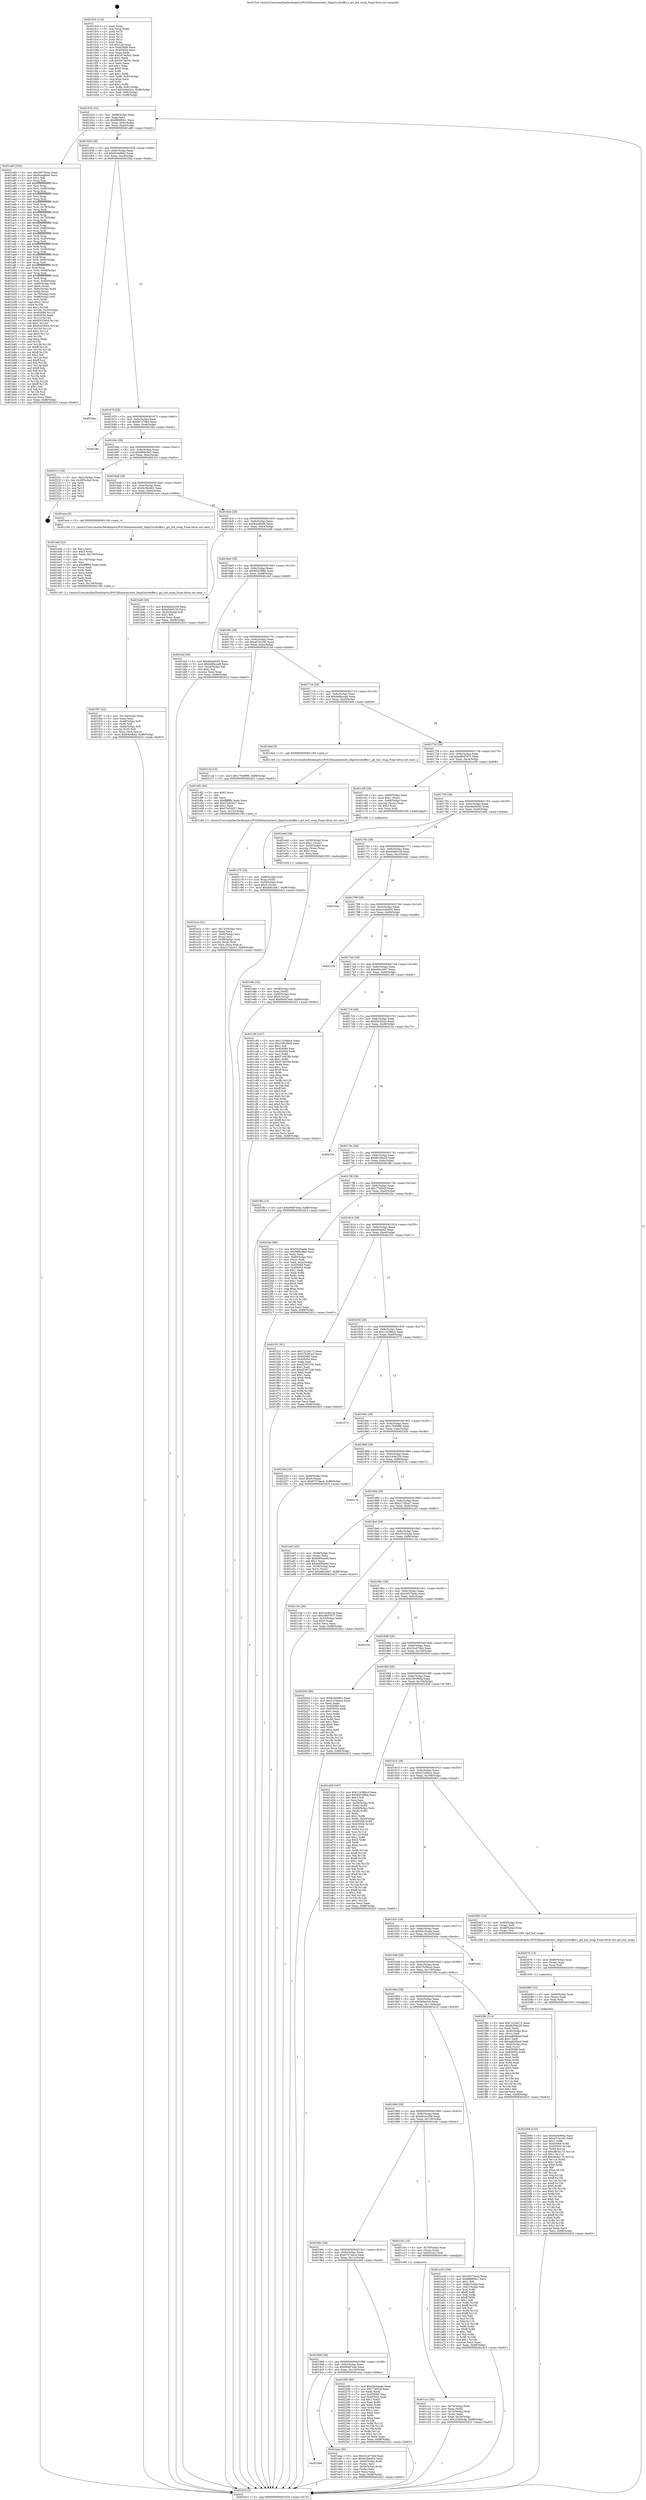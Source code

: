 digraph "0x4015c0" {
  label = "0x4015c0 (/mnt/c/Users/mathe/Desktop/tcc/POCII/binaries/extr_libgit2srcbuffer.c_git_buf_swap_Final-ollvm.out::main(0))"
  labelloc = "t"
  node[shape=record]

  Entry [label="",width=0.3,height=0.3,shape=circle,fillcolor=black,style=filled]
  "0x401634" [label="{
     0x401634 [32]\l
     | [instrs]\l
     &nbsp;&nbsp;0x401634 \<+6\>: mov -0x88(%rbp),%eax\l
     &nbsp;&nbsp;0x40163a \<+2\>: mov %eax,%ecx\l
     &nbsp;&nbsp;0x40163c \<+6\>: sub $0x88fd99c1,%ecx\l
     &nbsp;&nbsp;0x401642 \<+6\>: mov %eax,-0x9c(%rbp)\l
     &nbsp;&nbsp;0x401648 \<+6\>: mov %ecx,-0xa0(%rbp)\l
     &nbsp;&nbsp;0x40164e \<+6\>: je 0000000000401a80 \<main+0x4c0\>\l
  }"]
  "0x401a80" [label="{
     0x401a80 [336]\l
     | [instrs]\l
     &nbsp;&nbsp;0x401a80 \<+5\>: mov $0x26575e4a,%eax\l
     &nbsp;&nbsp;0x401a85 \<+5\>: mov $0x9cea8b46,%ecx\l
     &nbsp;&nbsp;0x401a8a \<+2\>: mov $0x1,%dl\l
     &nbsp;&nbsp;0x401a8c \<+3\>: mov %rsp,%rsi\l
     &nbsp;&nbsp;0x401a8f \<+4\>: add $0xfffffffffffffff0,%rsi\l
     &nbsp;&nbsp;0x401a93 \<+3\>: mov %rsi,%rsp\l
     &nbsp;&nbsp;0x401a96 \<+4\>: mov %rsi,-0x80(%rbp)\l
     &nbsp;&nbsp;0x401a9a \<+3\>: mov %rsp,%rsi\l
     &nbsp;&nbsp;0x401a9d \<+4\>: add $0xfffffffffffffff0,%rsi\l
     &nbsp;&nbsp;0x401aa1 \<+3\>: mov %rsi,%rsp\l
     &nbsp;&nbsp;0x401aa4 \<+3\>: mov %rsp,%rdi\l
     &nbsp;&nbsp;0x401aa7 \<+4\>: add $0xfffffffffffffff0,%rdi\l
     &nbsp;&nbsp;0x401aab \<+3\>: mov %rdi,%rsp\l
     &nbsp;&nbsp;0x401aae \<+4\>: mov %rdi,-0x78(%rbp)\l
     &nbsp;&nbsp;0x401ab2 \<+3\>: mov %rsp,%rdi\l
     &nbsp;&nbsp;0x401ab5 \<+4\>: add $0xfffffffffffffff0,%rdi\l
     &nbsp;&nbsp;0x401ab9 \<+3\>: mov %rdi,%rsp\l
     &nbsp;&nbsp;0x401abc \<+4\>: mov %rdi,-0x70(%rbp)\l
     &nbsp;&nbsp;0x401ac0 \<+3\>: mov %rsp,%rdi\l
     &nbsp;&nbsp;0x401ac3 \<+4\>: add $0xfffffffffffffff0,%rdi\l
     &nbsp;&nbsp;0x401ac7 \<+3\>: mov %rdi,%rsp\l
     &nbsp;&nbsp;0x401aca \<+4\>: mov %rdi,-0x68(%rbp)\l
     &nbsp;&nbsp;0x401ace \<+3\>: mov %rsp,%rdi\l
     &nbsp;&nbsp;0x401ad1 \<+4\>: add $0xfffffffffffffff0,%rdi\l
     &nbsp;&nbsp;0x401ad5 \<+3\>: mov %rdi,%rsp\l
     &nbsp;&nbsp;0x401ad8 \<+4\>: mov %rdi,-0x60(%rbp)\l
     &nbsp;&nbsp;0x401adc \<+3\>: mov %rsp,%rdi\l
     &nbsp;&nbsp;0x401adf \<+4\>: add $0xfffffffffffffff0,%rdi\l
     &nbsp;&nbsp;0x401ae3 \<+3\>: mov %rdi,%rsp\l
     &nbsp;&nbsp;0x401ae6 \<+4\>: mov %rdi,-0x58(%rbp)\l
     &nbsp;&nbsp;0x401aea \<+3\>: mov %rsp,%rdi\l
     &nbsp;&nbsp;0x401aed \<+4\>: add $0xfffffffffffffff0,%rdi\l
     &nbsp;&nbsp;0x401af1 \<+3\>: mov %rdi,%rsp\l
     &nbsp;&nbsp;0x401af4 \<+4\>: mov %rdi,-0x50(%rbp)\l
     &nbsp;&nbsp;0x401af8 \<+3\>: mov %rsp,%rdi\l
     &nbsp;&nbsp;0x401afb \<+4\>: add $0xfffffffffffffff0,%rdi\l
     &nbsp;&nbsp;0x401aff \<+3\>: mov %rdi,%rsp\l
     &nbsp;&nbsp;0x401b02 \<+4\>: mov %rdi,-0x48(%rbp)\l
     &nbsp;&nbsp;0x401b06 \<+3\>: mov %rsp,%rdi\l
     &nbsp;&nbsp;0x401b09 \<+4\>: add $0xfffffffffffffff0,%rdi\l
     &nbsp;&nbsp;0x401b0d \<+3\>: mov %rdi,%rsp\l
     &nbsp;&nbsp;0x401b10 \<+4\>: mov %rdi,-0x40(%rbp)\l
     &nbsp;&nbsp;0x401b14 \<+4\>: mov -0x80(%rbp),%rdi\l
     &nbsp;&nbsp;0x401b18 \<+6\>: movl $0x0,(%rdi)\l
     &nbsp;&nbsp;0x401b1e \<+7\>: mov -0x8c(%rbp),%r8d\l
     &nbsp;&nbsp;0x401b25 \<+3\>: mov %r8d,(%rsi)\l
     &nbsp;&nbsp;0x401b28 \<+4\>: mov -0x78(%rbp),%rdi\l
     &nbsp;&nbsp;0x401b2c \<+7\>: mov -0x98(%rbp),%r9\l
     &nbsp;&nbsp;0x401b33 \<+3\>: mov %r9,(%rdi)\l
     &nbsp;&nbsp;0x401b36 \<+3\>: cmpl $0x2,(%rsi)\l
     &nbsp;&nbsp;0x401b39 \<+4\>: setne %r10b\l
     &nbsp;&nbsp;0x401b3d \<+4\>: and $0x1,%r10b\l
     &nbsp;&nbsp;0x401b41 \<+4\>: mov %r10b,-0x35(%rbp)\l
     &nbsp;&nbsp;0x401b45 \<+8\>: mov 0x405068,%r11d\l
     &nbsp;&nbsp;0x401b4d \<+7\>: mov 0x405054,%ebx\l
     &nbsp;&nbsp;0x401b54 \<+3\>: mov %r11d,%r14d\l
     &nbsp;&nbsp;0x401b57 \<+7\>: sub $0xf2d33b04,%r14d\l
     &nbsp;&nbsp;0x401b5e \<+4\>: sub $0x1,%r14d\l
     &nbsp;&nbsp;0x401b62 \<+7\>: add $0xf2d33b04,%r14d\l
     &nbsp;&nbsp;0x401b69 \<+4\>: imul %r14d,%r11d\l
     &nbsp;&nbsp;0x401b6d \<+4\>: and $0x1,%r11d\l
     &nbsp;&nbsp;0x401b71 \<+4\>: cmp $0x0,%r11d\l
     &nbsp;&nbsp;0x401b75 \<+4\>: sete %r10b\l
     &nbsp;&nbsp;0x401b79 \<+3\>: cmp $0xa,%ebx\l
     &nbsp;&nbsp;0x401b7c \<+4\>: setl %r15b\l
     &nbsp;&nbsp;0x401b80 \<+3\>: mov %r10b,%r12b\l
     &nbsp;&nbsp;0x401b83 \<+4\>: xor $0xff,%r12b\l
     &nbsp;&nbsp;0x401b87 \<+3\>: mov %r15b,%r13b\l
     &nbsp;&nbsp;0x401b8a \<+4\>: xor $0xff,%r13b\l
     &nbsp;&nbsp;0x401b8e \<+3\>: xor $0x1,%dl\l
     &nbsp;&nbsp;0x401b91 \<+3\>: mov %r12b,%sil\l
     &nbsp;&nbsp;0x401b94 \<+4\>: and $0xff,%sil\l
     &nbsp;&nbsp;0x401b98 \<+3\>: and %dl,%r10b\l
     &nbsp;&nbsp;0x401b9b \<+3\>: mov %r13b,%dil\l
     &nbsp;&nbsp;0x401b9e \<+4\>: and $0xff,%dil\l
     &nbsp;&nbsp;0x401ba2 \<+3\>: and %dl,%r15b\l
     &nbsp;&nbsp;0x401ba5 \<+3\>: or %r10b,%sil\l
     &nbsp;&nbsp;0x401ba8 \<+3\>: or %r15b,%dil\l
     &nbsp;&nbsp;0x401bab \<+3\>: xor %dil,%sil\l
     &nbsp;&nbsp;0x401bae \<+3\>: or %r13b,%r12b\l
     &nbsp;&nbsp;0x401bb1 \<+4\>: xor $0xff,%r12b\l
     &nbsp;&nbsp;0x401bb5 \<+3\>: or $0x1,%dl\l
     &nbsp;&nbsp;0x401bb8 \<+3\>: and %dl,%r12b\l
     &nbsp;&nbsp;0x401bbb \<+3\>: or %r12b,%sil\l
     &nbsp;&nbsp;0x401bbe \<+4\>: test $0x1,%sil\l
     &nbsp;&nbsp;0x401bc2 \<+3\>: cmovne %ecx,%eax\l
     &nbsp;&nbsp;0x401bc5 \<+6\>: mov %eax,-0x88(%rbp)\l
     &nbsp;&nbsp;0x401bcb \<+5\>: jmp 0000000000402423 \<main+0xe63\>\l
  }"]
  "0x401654" [label="{
     0x401654 [28]\l
     | [instrs]\l
     &nbsp;&nbsp;0x401654 \<+5\>: jmp 0000000000401659 \<main+0x99\>\l
     &nbsp;&nbsp;0x401659 \<+6\>: mov -0x9c(%rbp),%eax\l
     &nbsp;&nbsp;0x40165f \<+5\>: sub $0x8c0e99e2,%eax\l
     &nbsp;&nbsp;0x401664 \<+6\>: mov %eax,-0xa4(%rbp)\l
     &nbsp;&nbsp;0x40166a \<+6\>: je 00000000004023ba \<main+0xdfa\>\l
  }"]
  Exit [label="",width=0.3,height=0.3,shape=circle,fillcolor=black,style=filled,peripheries=2]
  "0x4023ba" [label="{
     0x4023ba\l
  }", style=dashed]
  "0x401670" [label="{
     0x401670 [28]\l
     | [instrs]\l
     &nbsp;&nbsp;0x401670 \<+5\>: jmp 0000000000401675 \<main+0xb5\>\l
     &nbsp;&nbsp;0x401675 \<+6\>: mov -0x9c(%rbp),%eax\l
     &nbsp;&nbsp;0x40167b \<+5\>: sub $0x8e7c7dbe,%eax\l
     &nbsp;&nbsp;0x401680 \<+6\>: mov %eax,-0xa8(%rbp)\l
     &nbsp;&nbsp;0x401686 \<+6\>: je 00000000004023fa \<main+0xe3a\>\l
  }"]
  "0x402094" [label="{
     0x402094 [153]\l
     | [instrs]\l
     &nbsp;&nbsp;0x402094 \<+5\>: mov $0x8c0e99e2,%ecx\l
     &nbsp;&nbsp;0x402099 \<+5\>: mov $0xaf73e195,%edx\l
     &nbsp;&nbsp;0x40209e \<+3\>: mov $0x1,%r8b\l
     &nbsp;&nbsp;0x4020a1 \<+8\>: mov 0x405068,%r9d\l
     &nbsp;&nbsp;0x4020a9 \<+8\>: mov 0x405054,%r10d\l
     &nbsp;&nbsp;0x4020b1 \<+3\>: mov %r9d,%r11d\l
     &nbsp;&nbsp;0x4020b4 \<+7\>: sub $0xc8b5a175,%r11d\l
     &nbsp;&nbsp;0x4020bb \<+4\>: sub $0x1,%r11d\l
     &nbsp;&nbsp;0x4020bf \<+7\>: add $0xc8b5a175,%r11d\l
     &nbsp;&nbsp;0x4020c6 \<+4\>: imul %r11d,%r9d\l
     &nbsp;&nbsp;0x4020ca \<+4\>: and $0x1,%r9d\l
     &nbsp;&nbsp;0x4020ce \<+4\>: cmp $0x0,%r9d\l
     &nbsp;&nbsp;0x4020d2 \<+3\>: sete %bl\l
     &nbsp;&nbsp;0x4020d5 \<+4\>: cmp $0xa,%r10d\l
     &nbsp;&nbsp;0x4020d9 \<+4\>: setl %r14b\l
     &nbsp;&nbsp;0x4020dd \<+3\>: mov %bl,%r15b\l
     &nbsp;&nbsp;0x4020e0 \<+4\>: xor $0xff,%r15b\l
     &nbsp;&nbsp;0x4020e4 \<+3\>: mov %r14b,%r12b\l
     &nbsp;&nbsp;0x4020e7 \<+4\>: xor $0xff,%r12b\l
     &nbsp;&nbsp;0x4020eb \<+4\>: xor $0x0,%r8b\l
     &nbsp;&nbsp;0x4020ef \<+3\>: mov %r15b,%r13b\l
     &nbsp;&nbsp;0x4020f2 \<+4\>: and $0x0,%r13b\l
     &nbsp;&nbsp;0x4020f6 \<+3\>: and %r8b,%bl\l
     &nbsp;&nbsp;0x4020f9 \<+3\>: mov %r12b,%al\l
     &nbsp;&nbsp;0x4020fc \<+2\>: and $0x0,%al\l
     &nbsp;&nbsp;0x4020fe \<+3\>: and %r8b,%r14b\l
     &nbsp;&nbsp;0x402101 \<+3\>: or %bl,%r13b\l
     &nbsp;&nbsp;0x402104 \<+3\>: or %r14b,%al\l
     &nbsp;&nbsp;0x402107 \<+3\>: xor %al,%r13b\l
     &nbsp;&nbsp;0x40210a \<+3\>: or %r12b,%r15b\l
     &nbsp;&nbsp;0x40210d \<+4\>: xor $0xff,%r15b\l
     &nbsp;&nbsp;0x402111 \<+4\>: or $0x0,%r8b\l
     &nbsp;&nbsp;0x402115 \<+3\>: and %r8b,%r15b\l
     &nbsp;&nbsp;0x402118 \<+3\>: or %r15b,%r13b\l
     &nbsp;&nbsp;0x40211b \<+4\>: test $0x1,%r13b\l
     &nbsp;&nbsp;0x40211f \<+3\>: cmovne %edx,%ecx\l
     &nbsp;&nbsp;0x402122 \<+6\>: mov %ecx,-0x88(%rbp)\l
     &nbsp;&nbsp;0x402128 \<+5\>: jmp 0000000000402423 \<main+0xe63\>\l
  }"]
  "0x4023fa" [label="{
     0x4023fa\l
  }", style=dashed]
  "0x40168c" [label="{
     0x40168c [28]\l
     | [instrs]\l
     &nbsp;&nbsp;0x40168c \<+5\>: jmp 0000000000401691 \<main+0xd1\>\l
     &nbsp;&nbsp;0x401691 \<+6\>: mov -0x9c(%rbp),%eax\l
     &nbsp;&nbsp;0x401697 \<+5\>: sub $0x96f4c8a5,%eax\l
     &nbsp;&nbsp;0x40169c \<+6\>: mov %eax,-0xac(%rbp)\l
     &nbsp;&nbsp;0x4016a2 \<+6\>: je 000000000040231c \<main+0xd5c\>\l
  }"]
  "0x402085" [label="{
     0x402085 [15]\l
     | [instrs]\l
     &nbsp;&nbsp;0x402085 \<+4\>: mov -0x48(%rbp),%rax\l
     &nbsp;&nbsp;0x402089 \<+3\>: mov (%rax),%rax\l
     &nbsp;&nbsp;0x40208c \<+3\>: mov %rax,%rdi\l
     &nbsp;&nbsp;0x40208f \<+5\>: call 0000000000401030 \<free@plt\>\l
     | [calls]\l
     &nbsp;&nbsp;0x401030 \{1\} (unknown)\l
  }"]
  "0x40231c" [label="{
     0x40231c [18]\l
     | [instrs]\l
     &nbsp;&nbsp;0x40231c \<+3\>: mov -0x2c(%rbp),%eax\l
     &nbsp;&nbsp;0x40231f \<+4\>: lea -0x28(%rbp),%rsp\l
     &nbsp;&nbsp;0x402323 \<+1\>: pop %rbx\l
     &nbsp;&nbsp;0x402324 \<+2\>: pop %r12\l
     &nbsp;&nbsp;0x402326 \<+2\>: pop %r13\l
     &nbsp;&nbsp;0x402328 \<+2\>: pop %r14\l
     &nbsp;&nbsp;0x40232a \<+2\>: pop %r15\l
     &nbsp;&nbsp;0x40232c \<+1\>: pop %rbp\l
     &nbsp;&nbsp;0x40232d \<+1\>: ret\l
  }"]
  "0x4016a8" [label="{
     0x4016a8 [28]\l
     | [instrs]\l
     &nbsp;&nbsp;0x4016a8 \<+5\>: jmp 00000000004016ad \<main+0xed\>\l
     &nbsp;&nbsp;0x4016ad \<+6\>: mov -0x9c(%rbp),%eax\l
     &nbsp;&nbsp;0x4016b3 \<+5\>: sub $0x9c3bb403,%eax\l
     &nbsp;&nbsp;0x4016b8 \<+6\>: mov %eax,-0xb0(%rbp)\l
     &nbsp;&nbsp;0x4016be \<+6\>: je 0000000000401ece \<main+0x90e\>\l
  }"]
  "0x402076" [label="{
     0x402076 [15]\l
     | [instrs]\l
     &nbsp;&nbsp;0x402076 \<+4\>: mov -0x60(%rbp),%rax\l
     &nbsp;&nbsp;0x40207a \<+3\>: mov (%rax),%rax\l
     &nbsp;&nbsp;0x40207d \<+3\>: mov %rax,%rdi\l
     &nbsp;&nbsp;0x402080 \<+5\>: call 0000000000401030 \<free@plt\>\l
     | [calls]\l
     &nbsp;&nbsp;0x401030 \{1\} (unknown)\l
  }"]
  "0x401ece" [label="{
     0x401ece [5]\l
     | [instrs]\l
     &nbsp;&nbsp;0x401ece \<+5\>: call 0000000000401160 \<next_i\>\l
     | [calls]\l
     &nbsp;&nbsp;0x401160 \{1\} (/mnt/c/Users/mathe/Desktop/tcc/POCII/binaries/extr_libgit2srcbuffer.c_git_buf_swap_Final-ollvm.out::next_i)\l
  }"]
  "0x4016c4" [label="{
     0x4016c4 [28]\l
     | [instrs]\l
     &nbsp;&nbsp;0x4016c4 \<+5\>: jmp 00000000004016c9 \<main+0x109\>\l
     &nbsp;&nbsp;0x4016c9 \<+6\>: mov -0x9c(%rbp),%eax\l
     &nbsp;&nbsp;0x4016cf \<+5\>: sub $0x9cea8b46,%eax\l
     &nbsp;&nbsp;0x4016d4 \<+6\>: mov %eax,-0xb4(%rbp)\l
     &nbsp;&nbsp;0x4016da \<+6\>: je 0000000000401bd0 \<main+0x610\>\l
  }"]
  "0x401f07" [label="{
     0x401f07 [42]\l
     | [instrs]\l
     &nbsp;&nbsp;0x401f07 \<+6\>: mov -0x134(%rbp),%ecx\l
     &nbsp;&nbsp;0x401f0d \<+3\>: imul %eax,%ecx\l
     &nbsp;&nbsp;0x401f10 \<+4\>: mov -0x48(%rbp),%r8\l
     &nbsp;&nbsp;0x401f14 \<+3\>: mov (%r8),%r8\l
     &nbsp;&nbsp;0x401f17 \<+4\>: mov -0x40(%rbp),%r9\l
     &nbsp;&nbsp;0x401f1b \<+3\>: movslq (%r9),%r9\l
     &nbsp;&nbsp;0x401f1e \<+4\>: mov %ecx,(%r8,%r9,4)\l
     &nbsp;&nbsp;0x401f22 \<+10\>: movl $0xb9cbb42,-0x88(%rbp)\l
     &nbsp;&nbsp;0x401f2c \<+5\>: jmp 0000000000402423 \<main+0xe63\>\l
  }"]
  "0x401bd0" [label="{
     0x401bd0 [30]\l
     | [instrs]\l
     &nbsp;&nbsp;0x401bd0 \<+5\>: mov $0x60e2e259,%eax\l
     &nbsp;&nbsp;0x401bd5 \<+5\>: mov $0xe0d4f128,%ecx\l
     &nbsp;&nbsp;0x401bda \<+3\>: mov -0x35(%rbp),%dl\l
     &nbsp;&nbsp;0x401bdd \<+3\>: test $0x1,%dl\l
     &nbsp;&nbsp;0x401be0 \<+3\>: cmovne %ecx,%eax\l
     &nbsp;&nbsp;0x401be3 \<+6\>: mov %eax,-0x88(%rbp)\l
     &nbsp;&nbsp;0x401be9 \<+5\>: jmp 0000000000402423 \<main+0xe63\>\l
  }"]
  "0x4016e0" [label="{
     0x4016e0 [28]\l
     | [instrs]\l
     &nbsp;&nbsp;0x4016e0 \<+5\>: jmp 00000000004016e5 \<main+0x125\>\l
     &nbsp;&nbsp;0x4016e5 \<+6\>: mov -0x9c(%rbp),%eax\l
     &nbsp;&nbsp;0x4016eb \<+5\>: sub $0x9d31f9bb,%eax\l
     &nbsp;&nbsp;0x4016f0 \<+6\>: mov %eax,-0xb8(%rbp)\l
     &nbsp;&nbsp;0x4016f6 \<+6\>: je 0000000000401dcf \<main+0x80f\>\l
  }"]
  "0x401ed3" [label="{
     0x401ed3 [52]\l
     | [instrs]\l
     &nbsp;&nbsp;0x401ed3 \<+2\>: xor %ecx,%ecx\l
     &nbsp;&nbsp;0x401ed5 \<+5\>: mov $0x2,%edx\l
     &nbsp;&nbsp;0x401eda \<+6\>: mov %edx,-0x130(%rbp)\l
     &nbsp;&nbsp;0x401ee0 \<+1\>: cltd\l
     &nbsp;&nbsp;0x401ee1 \<+6\>: mov -0x130(%rbp),%esi\l
     &nbsp;&nbsp;0x401ee7 \<+2\>: idiv %esi\l
     &nbsp;&nbsp;0x401ee9 \<+6\>: imul $0xfffffffe,%edx,%edx\l
     &nbsp;&nbsp;0x401eef \<+2\>: mov %ecx,%edi\l
     &nbsp;&nbsp;0x401ef1 \<+2\>: sub %edx,%edi\l
     &nbsp;&nbsp;0x401ef3 \<+2\>: mov %ecx,%edx\l
     &nbsp;&nbsp;0x401ef5 \<+3\>: sub $0x1,%edx\l
     &nbsp;&nbsp;0x401ef8 \<+2\>: add %edx,%edi\l
     &nbsp;&nbsp;0x401efa \<+2\>: sub %edi,%ecx\l
     &nbsp;&nbsp;0x401efc \<+6\>: mov %ecx,-0x134(%rbp)\l
     &nbsp;&nbsp;0x401f02 \<+5\>: call 0000000000401160 \<next_i\>\l
     | [calls]\l
     &nbsp;&nbsp;0x401160 \{1\} (/mnt/c/Users/mathe/Desktop/tcc/POCII/binaries/extr_libgit2srcbuffer.c_git_buf_swap_Final-ollvm.out::next_i)\l
  }"]
  "0x401dcf" [label="{
     0x401dcf [30]\l
     | [instrs]\l
     &nbsp;&nbsp;0x401dcf \<+5\>: mov $0xd4ee8293,%eax\l
     &nbsp;&nbsp;0x401dd4 \<+5\>: mov $0xbd6bcea8,%ecx\l
     &nbsp;&nbsp;0x401dd9 \<+3\>: mov -0x2d(%rbp),%dl\l
     &nbsp;&nbsp;0x401ddc \<+3\>: test $0x1,%dl\l
     &nbsp;&nbsp;0x401ddf \<+3\>: cmovne %ecx,%eax\l
     &nbsp;&nbsp;0x401de2 \<+6\>: mov %eax,-0x88(%rbp)\l
     &nbsp;&nbsp;0x401de8 \<+5\>: jmp 0000000000402423 \<main+0xe63\>\l
  }"]
  "0x4016fc" [label="{
     0x4016fc [28]\l
     | [instrs]\l
     &nbsp;&nbsp;0x4016fc \<+5\>: jmp 0000000000401701 \<main+0x141\>\l
     &nbsp;&nbsp;0x401701 \<+6\>: mov -0x9c(%rbp),%eax\l
     &nbsp;&nbsp;0x401707 \<+5\>: sub $0xaf73e195,%eax\l
     &nbsp;&nbsp;0x40170c \<+6\>: mov %eax,-0xbc(%rbp)\l
     &nbsp;&nbsp;0x401712 \<+6\>: je 000000000040212d \<main+0xb6d\>\l
  }"]
  "0x4019d4" [label="{
     0x4019d4\l
  }", style=dashed]
  "0x40212d" [label="{
     0x40212d [15]\l
     | [instrs]\l
     &nbsp;&nbsp;0x40212d \<+10\>: movl $0x17949f96,-0x88(%rbp)\l
     &nbsp;&nbsp;0x402137 \<+5\>: jmp 0000000000402423 \<main+0xe63\>\l
  }"]
  "0x401718" [label="{
     0x401718 [28]\l
     | [instrs]\l
     &nbsp;&nbsp;0x401718 \<+5\>: jmp 000000000040171d \<main+0x15d\>\l
     &nbsp;&nbsp;0x40171d \<+6\>: mov -0x9c(%rbp),%eax\l
     &nbsp;&nbsp;0x401723 \<+5\>: sub $0xbd6bcea8,%eax\l
     &nbsp;&nbsp;0x401728 \<+6\>: mov %eax,-0xc0(%rbp)\l
     &nbsp;&nbsp;0x40172e \<+6\>: je 0000000000401ded \<main+0x82d\>\l
  }"]
  "0x401eaa" [label="{
     0x401eaa [36]\l
     | [instrs]\l
     &nbsp;&nbsp;0x401eaa \<+5\>: mov $0x32cd73b4,%eax\l
     &nbsp;&nbsp;0x401eaf \<+5\>: mov $0x9c3bb403,%ecx\l
     &nbsp;&nbsp;0x401eb4 \<+4\>: mov -0x40(%rbp),%rdx\l
     &nbsp;&nbsp;0x401eb8 \<+2\>: mov (%rdx),%esi\l
     &nbsp;&nbsp;0x401eba \<+4\>: mov -0x50(%rbp),%rdx\l
     &nbsp;&nbsp;0x401ebe \<+2\>: cmp (%rdx),%esi\l
     &nbsp;&nbsp;0x401ec0 \<+3\>: cmovl %ecx,%eax\l
     &nbsp;&nbsp;0x401ec3 \<+6\>: mov %eax,-0x88(%rbp)\l
     &nbsp;&nbsp;0x401ec9 \<+5\>: jmp 0000000000402423 \<main+0xe63\>\l
  }"]
  "0x401ded" [label="{
     0x401ded [5]\l
     | [instrs]\l
     &nbsp;&nbsp;0x401ded \<+5\>: call 0000000000401160 \<next_i\>\l
     | [calls]\l
     &nbsp;&nbsp;0x401160 \{1\} (/mnt/c/Users/mathe/Desktop/tcc/POCII/binaries/extr_libgit2srcbuffer.c_git_buf_swap_Final-ollvm.out::next_i)\l
  }"]
  "0x401734" [label="{
     0x401734 [28]\l
     | [instrs]\l
     &nbsp;&nbsp;0x401734 \<+5\>: jmp 0000000000401739 \<main+0x179\>\l
     &nbsp;&nbsp;0x401739 \<+6\>: mov -0x9c(%rbp),%eax\l
     &nbsp;&nbsp;0x40173f \<+5\>: sub $0xcd6d7077,%eax\l
     &nbsp;&nbsp;0x401744 \<+6\>: mov %eax,-0xc4(%rbp)\l
     &nbsp;&nbsp;0x40174a \<+6\>: je 0000000000401c58 \<main+0x698\>\l
  }"]
  "0x4019b8" [label="{
     0x4019b8 [28]\l
     | [instrs]\l
     &nbsp;&nbsp;0x4019b8 \<+5\>: jmp 00000000004019bd \<main+0x3fd\>\l
     &nbsp;&nbsp;0x4019bd \<+6\>: mov -0x9c(%rbp),%eax\l
     &nbsp;&nbsp;0x4019c3 \<+5\>: sub $0x69487e4e,%eax\l
     &nbsp;&nbsp;0x4019c8 \<+6\>: mov %eax,-0x120(%rbp)\l
     &nbsp;&nbsp;0x4019ce \<+6\>: je 0000000000401eaa \<main+0x8ea\>\l
  }"]
  "0x401c58" [label="{
     0x401c58 [29]\l
     | [instrs]\l
     &nbsp;&nbsp;0x401c58 \<+4\>: mov -0x68(%rbp),%rax\l
     &nbsp;&nbsp;0x401c5c \<+6\>: movl $0x1,(%rax)\l
     &nbsp;&nbsp;0x401c62 \<+4\>: mov -0x68(%rbp),%rax\l
     &nbsp;&nbsp;0x401c66 \<+3\>: movslq (%rax),%rax\l
     &nbsp;&nbsp;0x401c69 \<+4\>: shl $0x2,%rax\l
     &nbsp;&nbsp;0x401c6d \<+3\>: mov %rax,%rdi\l
     &nbsp;&nbsp;0x401c70 \<+5\>: call 0000000000401050 \<malloc@plt\>\l
     | [calls]\l
     &nbsp;&nbsp;0x401050 \{1\} (unknown)\l
  }"]
  "0x401750" [label="{
     0x401750 [28]\l
     | [instrs]\l
     &nbsp;&nbsp;0x401750 \<+5\>: jmp 0000000000401755 \<main+0x195\>\l
     &nbsp;&nbsp;0x401755 \<+6\>: mov -0x9c(%rbp),%eax\l
     &nbsp;&nbsp;0x40175b \<+5\>: sub $0xd4ee8293,%eax\l
     &nbsp;&nbsp;0x401760 \<+6\>: mov %eax,-0xc8(%rbp)\l
     &nbsp;&nbsp;0x401766 \<+6\>: je 0000000000401e6d \<main+0x8ad\>\l
  }"]
  "0x402266" [label="{
     0x402266 [86]\l
     | [instrs]\l
     &nbsp;&nbsp;0x402266 \<+5\>: mov $0x54c5ea4e,%eax\l
     &nbsp;&nbsp;0x40226b \<+5\>: mov $0x77d502f,%ecx\l
     &nbsp;&nbsp;0x402270 \<+2\>: xor %edx,%edx\l
     &nbsp;&nbsp;0x402272 \<+7\>: mov 0x405068,%esi\l
     &nbsp;&nbsp;0x402279 \<+7\>: mov 0x405054,%edi\l
     &nbsp;&nbsp;0x402280 \<+3\>: sub $0x1,%edx\l
     &nbsp;&nbsp;0x402283 \<+3\>: mov %esi,%r8d\l
     &nbsp;&nbsp;0x402286 \<+3\>: add %edx,%r8d\l
     &nbsp;&nbsp;0x402289 \<+4\>: imul %r8d,%esi\l
     &nbsp;&nbsp;0x40228d \<+3\>: and $0x1,%esi\l
     &nbsp;&nbsp;0x402290 \<+3\>: cmp $0x0,%esi\l
     &nbsp;&nbsp;0x402293 \<+4\>: sete %r9b\l
     &nbsp;&nbsp;0x402297 \<+3\>: cmp $0xa,%edi\l
     &nbsp;&nbsp;0x40229a \<+4\>: setl %r10b\l
     &nbsp;&nbsp;0x40229e \<+3\>: mov %r9b,%r11b\l
     &nbsp;&nbsp;0x4022a1 \<+3\>: and %r10b,%r11b\l
     &nbsp;&nbsp;0x4022a4 \<+3\>: xor %r10b,%r9b\l
     &nbsp;&nbsp;0x4022a7 \<+3\>: or %r9b,%r11b\l
     &nbsp;&nbsp;0x4022aa \<+4\>: test $0x1,%r11b\l
     &nbsp;&nbsp;0x4022ae \<+3\>: cmovne %ecx,%eax\l
     &nbsp;&nbsp;0x4022b1 \<+6\>: mov %eax,-0x88(%rbp)\l
     &nbsp;&nbsp;0x4022b7 \<+5\>: jmp 0000000000402423 \<main+0xe63\>\l
  }"]
  "0x401e6d" [label="{
     0x401e6d [29]\l
     | [instrs]\l
     &nbsp;&nbsp;0x401e6d \<+4\>: mov -0x50(%rbp),%rax\l
     &nbsp;&nbsp;0x401e71 \<+6\>: movl $0x1,(%rax)\l
     &nbsp;&nbsp;0x401e77 \<+4\>: mov -0x50(%rbp),%rax\l
     &nbsp;&nbsp;0x401e7b \<+3\>: movslq (%rax),%rax\l
     &nbsp;&nbsp;0x401e7e \<+4\>: shl $0x2,%rax\l
     &nbsp;&nbsp;0x401e82 \<+3\>: mov %rax,%rdi\l
     &nbsp;&nbsp;0x401e85 \<+5\>: call 0000000000401050 \<malloc@plt\>\l
     | [calls]\l
     &nbsp;&nbsp;0x401050 \{1\} (unknown)\l
  }"]
  "0x40176c" [label="{
     0x40176c [28]\l
     | [instrs]\l
     &nbsp;&nbsp;0x40176c \<+5\>: jmp 0000000000401771 \<main+0x1b1\>\l
     &nbsp;&nbsp;0x401771 \<+6\>: mov -0x9c(%rbp),%eax\l
     &nbsp;&nbsp;0x401777 \<+5\>: sub $0xe0d4f128,%eax\l
     &nbsp;&nbsp;0x40177c \<+6\>: mov %eax,-0xcc(%rbp)\l
     &nbsp;&nbsp;0x401782 \<+6\>: je 0000000000401bee \<main+0x62e\>\l
  }"]
  "0x401e8a" [label="{
     0x401e8a [32]\l
     | [instrs]\l
     &nbsp;&nbsp;0x401e8a \<+4\>: mov -0x48(%rbp),%rdi\l
     &nbsp;&nbsp;0x401e8e \<+3\>: mov %rax,(%rdi)\l
     &nbsp;&nbsp;0x401e91 \<+4\>: mov -0x40(%rbp),%rax\l
     &nbsp;&nbsp;0x401e95 \<+6\>: movl $0x0,(%rax)\l
     &nbsp;&nbsp;0x401e9b \<+10\>: movl $0x69487e4e,-0x88(%rbp)\l
     &nbsp;&nbsp;0x401ea5 \<+5\>: jmp 0000000000402423 \<main+0xe63\>\l
  }"]
  "0x401bee" [label="{
     0x401bee\l
  }", style=dashed]
  "0x401788" [label="{
     0x401788 [28]\l
     | [instrs]\l
     &nbsp;&nbsp;0x401788 \<+5\>: jmp 000000000040178d \<main+0x1cd\>\l
     &nbsp;&nbsp;0x40178d \<+6\>: mov -0x9c(%rbp),%eax\l
     &nbsp;&nbsp;0x401793 \<+5\>: sub $0xe2ce6493,%eax\l
     &nbsp;&nbsp;0x401798 \<+6\>: mov %eax,-0xd0(%rbp)\l
     &nbsp;&nbsp;0x40179e \<+6\>: je 000000000040214b \<main+0xb8b\>\l
  }"]
  "0x401e1a" [label="{
     0x401e1a [41]\l
     | [instrs]\l
     &nbsp;&nbsp;0x401e1a \<+6\>: mov -0x12c(%rbp),%ecx\l
     &nbsp;&nbsp;0x401e20 \<+3\>: imul %eax,%ecx\l
     &nbsp;&nbsp;0x401e23 \<+4\>: mov -0x60(%rbp),%rsi\l
     &nbsp;&nbsp;0x401e27 \<+3\>: mov (%rsi),%rsi\l
     &nbsp;&nbsp;0x401e2a \<+4\>: mov -0x58(%rbp),%rdi\l
     &nbsp;&nbsp;0x401e2e \<+3\>: movslq (%rdi),%rdi\l
     &nbsp;&nbsp;0x401e31 \<+3\>: mov %ecx,(%rsi,%rdi,4)\l
     &nbsp;&nbsp;0x401e34 \<+10\>: movl $0x217d2ce7,-0x88(%rbp)\l
     &nbsp;&nbsp;0x401e3e \<+5\>: jmp 0000000000402423 \<main+0xe63\>\l
  }"]
  "0x40214b" [label="{
     0x40214b\l
  }", style=dashed]
  "0x4017a4" [label="{
     0x4017a4 [28]\l
     | [instrs]\l
     &nbsp;&nbsp;0x4017a4 \<+5\>: jmp 00000000004017a9 \<main+0x1e9\>\l
     &nbsp;&nbsp;0x4017a9 \<+6\>: mov -0x9c(%rbp),%eax\l
     &nbsp;&nbsp;0x4017af \<+5\>: sub $0xeb6ccbb7,%eax\l
     &nbsp;&nbsp;0x4017b4 \<+6\>: mov %eax,-0xd4(%rbp)\l
     &nbsp;&nbsp;0x4017ba \<+6\>: je 0000000000401c95 \<main+0x6d5\>\l
  }"]
  "0x401df2" [label="{
     0x401df2 [40]\l
     | [instrs]\l
     &nbsp;&nbsp;0x401df2 \<+5\>: mov $0x2,%ecx\l
     &nbsp;&nbsp;0x401df7 \<+1\>: cltd\l
     &nbsp;&nbsp;0x401df8 \<+2\>: idiv %ecx\l
     &nbsp;&nbsp;0x401dfa \<+6\>: imul $0xfffffffe,%edx,%ecx\l
     &nbsp;&nbsp;0x401e00 \<+6\>: add $0x57e55927,%ecx\l
     &nbsp;&nbsp;0x401e06 \<+3\>: add $0x1,%ecx\l
     &nbsp;&nbsp;0x401e09 \<+6\>: sub $0x57e55927,%ecx\l
     &nbsp;&nbsp;0x401e0f \<+6\>: mov %ecx,-0x12c(%rbp)\l
     &nbsp;&nbsp;0x401e15 \<+5\>: call 0000000000401160 \<next_i\>\l
     | [calls]\l
     &nbsp;&nbsp;0x401160 \{1\} (/mnt/c/Users/mathe/Desktop/tcc/POCII/binaries/extr_libgit2srcbuffer.c_git_buf_swap_Final-ollvm.out::next_i)\l
  }"]
  "0x401c95" [label="{
     0x401c95 [147]\l
     | [instrs]\l
     &nbsp;&nbsp;0x401c95 \<+5\>: mov $0x11b38bc4,%eax\l
     &nbsp;&nbsp;0x401c9a \<+5\>: mov $0x3391f9d4,%ecx\l
     &nbsp;&nbsp;0x401c9f \<+2\>: mov $0x1,%dl\l
     &nbsp;&nbsp;0x401ca1 \<+7\>: mov 0x405068,%esi\l
     &nbsp;&nbsp;0x401ca8 \<+7\>: mov 0x405054,%edi\l
     &nbsp;&nbsp;0x401caf \<+3\>: mov %esi,%r8d\l
     &nbsp;&nbsp;0x401cb2 \<+7\>: sub $0x57cfd19b,%r8d\l
     &nbsp;&nbsp;0x401cb9 \<+4\>: sub $0x1,%r8d\l
     &nbsp;&nbsp;0x401cbd \<+7\>: add $0x57cfd19b,%r8d\l
     &nbsp;&nbsp;0x401cc4 \<+4\>: imul %r8d,%esi\l
     &nbsp;&nbsp;0x401cc8 \<+3\>: and $0x1,%esi\l
     &nbsp;&nbsp;0x401ccb \<+3\>: cmp $0x0,%esi\l
     &nbsp;&nbsp;0x401cce \<+4\>: sete %r9b\l
     &nbsp;&nbsp;0x401cd2 \<+3\>: cmp $0xa,%edi\l
     &nbsp;&nbsp;0x401cd5 \<+4\>: setl %r10b\l
     &nbsp;&nbsp;0x401cd9 \<+3\>: mov %r9b,%r11b\l
     &nbsp;&nbsp;0x401cdc \<+4\>: xor $0xff,%r11b\l
     &nbsp;&nbsp;0x401ce0 \<+3\>: mov %r10b,%bl\l
     &nbsp;&nbsp;0x401ce3 \<+3\>: xor $0xff,%bl\l
     &nbsp;&nbsp;0x401ce6 \<+3\>: xor $0x0,%dl\l
     &nbsp;&nbsp;0x401ce9 \<+3\>: mov %r11b,%r14b\l
     &nbsp;&nbsp;0x401cec \<+4\>: and $0x0,%r14b\l
     &nbsp;&nbsp;0x401cf0 \<+3\>: and %dl,%r9b\l
     &nbsp;&nbsp;0x401cf3 \<+3\>: mov %bl,%r15b\l
     &nbsp;&nbsp;0x401cf6 \<+4\>: and $0x0,%r15b\l
     &nbsp;&nbsp;0x401cfa \<+3\>: and %dl,%r10b\l
     &nbsp;&nbsp;0x401cfd \<+3\>: or %r9b,%r14b\l
     &nbsp;&nbsp;0x401d00 \<+3\>: or %r10b,%r15b\l
     &nbsp;&nbsp;0x401d03 \<+3\>: xor %r15b,%r14b\l
     &nbsp;&nbsp;0x401d06 \<+3\>: or %bl,%r11b\l
     &nbsp;&nbsp;0x401d09 \<+4\>: xor $0xff,%r11b\l
     &nbsp;&nbsp;0x401d0d \<+3\>: or $0x0,%dl\l
     &nbsp;&nbsp;0x401d10 \<+3\>: and %dl,%r11b\l
     &nbsp;&nbsp;0x401d13 \<+3\>: or %r11b,%r14b\l
     &nbsp;&nbsp;0x401d16 \<+4\>: test $0x1,%r14b\l
     &nbsp;&nbsp;0x401d1a \<+3\>: cmovne %ecx,%eax\l
     &nbsp;&nbsp;0x401d1d \<+6\>: mov %eax,-0x88(%rbp)\l
     &nbsp;&nbsp;0x401d23 \<+5\>: jmp 0000000000402423 \<main+0xe63\>\l
  }"]
  "0x4017c0" [label="{
     0x4017c0 [28]\l
     | [instrs]\l
     &nbsp;&nbsp;0x4017c0 \<+5\>: jmp 00000000004017c5 \<main+0x205\>\l
     &nbsp;&nbsp;0x4017c5 \<+6\>: mov -0x9c(%rbp),%eax\l
     &nbsp;&nbsp;0x4017cb \<+5\>: sub $0xf262f424,%eax\l
     &nbsp;&nbsp;0x4017d0 \<+6\>: mov %eax,-0xd8(%rbp)\l
     &nbsp;&nbsp;0x4017d6 \<+6\>: je 000000000040223e \<main+0xc7e\>\l
  }"]
  "0x401c75" [label="{
     0x401c75 [32]\l
     | [instrs]\l
     &nbsp;&nbsp;0x401c75 \<+4\>: mov -0x60(%rbp),%rdi\l
     &nbsp;&nbsp;0x401c79 \<+3\>: mov %rax,(%rdi)\l
     &nbsp;&nbsp;0x401c7c \<+4\>: mov -0x58(%rbp),%rax\l
     &nbsp;&nbsp;0x401c80 \<+6\>: movl $0x0,(%rax)\l
     &nbsp;&nbsp;0x401c86 \<+10\>: movl $0xeb6ccbb7,-0x88(%rbp)\l
     &nbsp;&nbsp;0x401c90 \<+5\>: jmp 0000000000402423 \<main+0xe63\>\l
  }"]
  "0x40223e" [label="{
     0x40223e\l
  }", style=dashed]
  "0x4017dc" [label="{
     0x4017dc [28]\l
     | [instrs]\l
     &nbsp;&nbsp;0x4017dc \<+5\>: jmp 00000000004017e1 \<main+0x221\>\l
     &nbsp;&nbsp;0x4017e1 \<+6\>: mov -0x9c(%rbp),%eax\l
     &nbsp;&nbsp;0x4017e7 \<+5\>: sub $0xfb256a29,%eax\l
     &nbsp;&nbsp;0x4017ec \<+6\>: mov %eax,-0xdc(%rbp)\l
     &nbsp;&nbsp;0x4017f2 \<+6\>: je 0000000000401ffe \<main+0xa3e\>\l
  }"]
  "0x401c1c" [label="{
     0x401c1c [30]\l
     | [instrs]\l
     &nbsp;&nbsp;0x401c1c \<+4\>: mov -0x70(%rbp),%rdi\l
     &nbsp;&nbsp;0x401c20 \<+2\>: mov %eax,(%rdi)\l
     &nbsp;&nbsp;0x401c22 \<+4\>: mov -0x70(%rbp),%rdi\l
     &nbsp;&nbsp;0x401c26 \<+2\>: mov (%rdi),%eax\l
     &nbsp;&nbsp;0x401c28 \<+3\>: mov %eax,-0x34(%rbp)\l
     &nbsp;&nbsp;0x401c2b \<+10\>: movl $0x25203c4e,-0x88(%rbp)\l
     &nbsp;&nbsp;0x401c35 \<+5\>: jmp 0000000000402423 \<main+0xe63\>\l
  }"]
  "0x401ffe" [label="{
     0x401ffe [15]\l
     | [instrs]\l
     &nbsp;&nbsp;0x401ffe \<+10\>: movl $0x69487e4e,-0x88(%rbp)\l
     &nbsp;&nbsp;0x402008 \<+5\>: jmp 0000000000402423 \<main+0xe63\>\l
  }"]
  "0x4017f8" [label="{
     0x4017f8 [28]\l
     | [instrs]\l
     &nbsp;&nbsp;0x4017f8 \<+5\>: jmp 00000000004017fd \<main+0x23d\>\l
     &nbsp;&nbsp;0x4017fd \<+6\>: mov -0x9c(%rbp),%eax\l
     &nbsp;&nbsp;0x401803 \<+5\>: sub $0x77d502f,%eax\l
     &nbsp;&nbsp;0x401808 \<+6\>: mov %eax,-0xe0(%rbp)\l
     &nbsp;&nbsp;0x40180e \<+6\>: je 00000000004022bc \<main+0xcfc\>\l
  }"]
  "0x40199c" [label="{
     0x40199c [28]\l
     | [instrs]\l
     &nbsp;&nbsp;0x40199c \<+5\>: jmp 00000000004019a1 \<main+0x3e1\>\l
     &nbsp;&nbsp;0x4019a1 \<+6\>: mov -0x9c(%rbp),%eax\l
     &nbsp;&nbsp;0x4019a7 \<+5\>: sub $0x6727dac4,%eax\l
     &nbsp;&nbsp;0x4019ac \<+6\>: mov %eax,-0x11c(%rbp)\l
     &nbsp;&nbsp;0x4019b2 \<+6\>: je 0000000000402266 \<main+0xca6\>\l
  }"]
  "0x4022bc" [label="{
     0x4022bc [96]\l
     | [instrs]\l
     &nbsp;&nbsp;0x4022bc \<+5\>: mov $0x54c5ea4e,%eax\l
     &nbsp;&nbsp;0x4022c1 \<+5\>: mov $0x96f4c8a5,%ecx\l
     &nbsp;&nbsp;0x4022c6 \<+2\>: xor %edx,%edx\l
     &nbsp;&nbsp;0x4022c8 \<+4\>: mov -0x80(%rbp),%rsi\l
     &nbsp;&nbsp;0x4022cc \<+2\>: mov (%rsi),%edi\l
     &nbsp;&nbsp;0x4022ce \<+3\>: mov %edi,-0x2c(%rbp)\l
     &nbsp;&nbsp;0x4022d1 \<+7\>: mov 0x405068,%edi\l
     &nbsp;&nbsp;0x4022d8 \<+8\>: mov 0x405054,%r8d\l
     &nbsp;&nbsp;0x4022e0 \<+3\>: sub $0x1,%edx\l
     &nbsp;&nbsp;0x4022e3 \<+3\>: mov %edi,%r9d\l
     &nbsp;&nbsp;0x4022e6 \<+3\>: add %edx,%r9d\l
     &nbsp;&nbsp;0x4022e9 \<+4\>: imul %r9d,%edi\l
     &nbsp;&nbsp;0x4022ed \<+3\>: and $0x1,%edi\l
     &nbsp;&nbsp;0x4022f0 \<+3\>: cmp $0x0,%edi\l
     &nbsp;&nbsp;0x4022f3 \<+4\>: sete %r10b\l
     &nbsp;&nbsp;0x4022f7 \<+4\>: cmp $0xa,%r8d\l
     &nbsp;&nbsp;0x4022fb \<+4\>: setl %r11b\l
     &nbsp;&nbsp;0x4022ff \<+3\>: mov %r10b,%bl\l
     &nbsp;&nbsp;0x402302 \<+3\>: and %r11b,%bl\l
     &nbsp;&nbsp;0x402305 \<+3\>: xor %r11b,%r10b\l
     &nbsp;&nbsp;0x402308 \<+3\>: or %r10b,%bl\l
     &nbsp;&nbsp;0x40230b \<+3\>: test $0x1,%bl\l
     &nbsp;&nbsp;0x40230e \<+3\>: cmovne %ecx,%eax\l
     &nbsp;&nbsp;0x402311 \<+6\>: mov %eax,-0x88(%rbp)\l
     &nbsp;&nbsp;0x402317 \<+5\>: jmp 0000000000402423 \<main+0xe63\>\l
  }"]
  "0x401814" [label="{
     0x401814 [28]\l
     | [instrs]\l
     &nbsp;&nbsp;0x401814 \<+5\>: jmp 0000000000401819 \<main+0x259\>\l
     &nbsp;&nbsp;0x401819 \<+6\>: mov -0x9c(%rbp),%eax\l
     &nbsp;&nbsp;0x40181f \<+5\>: sub $0xb9cbb42,%eax\l
     &nbsp;&nbsp;0x401824 \<+6\>: mov %eax,-0xe4(%rbp)\l
     &nbsp;&nbsp;0x40182a \<+6\>: je 0000000000401f31 \<main+0x971\>\l
  }"]
  "0x401c0c" [label="{
     0x401c0c [16]\l
     | [instrs]\l
     &nbsp;&nbsp;0x401c0c \<+4\>: mov -0x78(%rbp),%rax\l
     &nbsp;&nbsp;0x401c10 \<+3\>: mov (%rax),%rax\l
     &nbsp;&nbsp;0x401c13 \<+4\>: mov 0x8(%rax),%rdi\l
     &nbsp;&nbsp;0x401c17 \<+5\>: call 0000000000401060 \<atoi@plt\>\l
     | [calls]\l
     &nbsp;&nbsp;0x401060 \{1\} (unknown)\l
  }"]
  "0x401f31" [label="{
     0x401f31 [91]\l
     | [instrs]\l
     &nbsp;&nbsp;0x401f31 \<+5\>: mov $0x7223d272,%eax\l
     &nbsp;&nbsp;0x401f36 \<+5\>: mov $0x57b38ca2,%ecx\l
     &nbsp;&nbsp;0x401f3b \<+7\>: mov 0x405068,%edx\l
     &nbsp;&nbsp;0x401f42 \<+7\>: mov 0x405054,%esi\l
     &nbsp;&nbsp;0x401f49 \<+2\>: mov %edx,%edi\l
     &nbsp;&nbsp;0x401f4b \<+6\>: sub $0xd2397238,%edi\l
     &nbsp;&nbsp;0x401f51 \<+3\>: sub $0x1,%edi\l
     &nbsp;&nbsp;0x401f54 \<+6\>: add $0xd2397238,%edi\l
     &nbsp;&nbsp;0x401f5a \<+3\>: imul %edi,%edx\l
     &nbsp;&nbsp;0x401f5d \<+3\>: and $0x1,%edx\l
     &nbsp;&nbsp;0x401f60 \<+3\>: cmp $0x0,%edx\l
     &nbsp;&nbsp;0x401f63 \<+4\>: sete %r8b\l
     &nbsp;&nbsp;0x401f67 \<+3\>: cmp $0xa,%esi\l
     &nbsp;&nbsp;0x401f6a \<+4\>: setl %r9b\l
     &nbsp;&nbsp;0x401f6e \<+3\>: mov %r8b,%r10b\l
     &nbsp;&nbsp;0x401f71 \<+3\>: and %r9b,%r10b\l
     &nbsp;&nbsp;0x401f74 \<+3\>: xor %r9b,%r8b\l
     &nbsp;&nbsp;0x401f77 \<+3\>: or %r8b,%r10b\l
     &nbsp;&nbsp;0x401f7a \<+4\>: test $0x1,%r10b\l
     &nbsp;&nbsp;0x401f7e \<+3\>: cmovne %ecx,%eax\l
     &nbsp;&nbsp;0x401f81 \<+6\>: mov %eax,-0x88(%rbp)\l
     &nbsp;&nbsp;0x401f87 \<+5\>: jmp 0000000000402423 \<main+0xe63\>\l
  }"]
  "0x401830" [label="{
     0x401830 [28]\l
     | [instrs]\l
     &nbsp;&nbsp;0x401830 \<+5\>: jmp 0000000000401835 \<main+0x275\>\l
     &nbsp;&nbsp;0x401835 \<+6\>: mov -0x9c(%rbp),%eax\l
     &nbsp;&nbsp;0x40183b \<+5\>: sub $0x11b38bc4,%eax\l
     &nbsp;&nbsp;0x401840 \<+6\>: mov %eax,-0xe8(%rbp)\l
     &nbsp;&nbsp;0x401846 \<+6\>: je 0000000000402373 \<main+0xdb3\>\l
  }"]
  "0x4015c0" [label="{
     0x4015c0 [116]\l
     | [instrs]\l
     &nbsp;&nbsp;0x4015c0 \<+1\>: push %rbp\l
     &nbsp;&nbsp;0x4015c1 \<+3\>: mov %rsp,%rbp\l
     &nbsp;&nbsp;0x4015c4 \<+2\>: push %r15\l
     &nbsp;&nbsp;0x4015c6 \<+2\>: push %r14\l
     &nbsp;&nbsp;0x4015c8 \<+2\>: push %r13\l
     &nbsp;&nbsp;0x4015ca \<+2\>: push %r12\l
     &nbsp;&nbsp;0x4015cc \<+1\>: push %rbx\l
     &nbsp;&nbsp;0x4015cd \<+7\>: sub $0x128,%rsp\l
     &nbsp;&nbsp;0x4015d4 \<+7\>: mov 0x405068,%eax\l
     &nbsp;&nbsp;0x4015db \<+7\>: mov 0x405054,%ecx\l
     &nbsp;&nbsp;0x4015e2 \<+2\>: mov %eax,%edx\l
     &nbsp;&nbsp;0x4015e4 \<+6\>: add $0x5474e5d1,%edx\l
     &nbsp;&nbsp;0x4015ea \<+3\>: sub $0x1,%edx\l
     &nbsp;&nbsp;0x4015ed \<+6\>: sub $0x5474e5d1,%edx\l
     &nbsp;&nbsp;0x4015f3 \<+3\>: imul %edx,%eax\l
     &nbsp;&nbsp;0x4015f6 \<+3\>: and $0x1,%eax\l
     &nbsp;&nbsp;0x4015f9 \<+3\>: cmp $0x0,%eax\l
     &nbsp;&nbsp;0x4015fc \<+4\>: sete %r8b\l
     &nbsp;&nbsp;0x401600 \<+4\>: and $0x1,%r8b\l
     &nbsp;&nbsp;0x401604 \<+7\>: mov %r8b,-0x82(%rbp)\l
     &nbsp;&nbsp;0x40160b \<+3\>: cmp $0xa,%ecx\l
     &nbsp;&nbsp;0x40160e \<+4\>: setl %r8b\l
     &nbsp;&nbsp;0x401612 \<+4\>: and $0x1,%r8b\l
     &nbsp;&nbsp;0x401616 \<+7\>: mov %r8b,-0x81(%rbp)\l
     &nbsp;&nbsp;0x40161d \<+10\>: movl $0x5efaa3c4,-0x88(%rbp)\l
     &nbsp;&nbsp;0x401627 \<+6\>: mov %edi,-0x8c(%rbp)\l
     &nbsp;&nbsp;0x40162d \<+7\>: mov %rsi,-0x98(%rbp)\l
  }"]
  "0x402373" [label="{
     0x402373\l
  }", style=dashed]
  "0x40184c" [label="{
     0x40184c [28]\l
     | [instrs]\l
     &nbsp;&nbsp;0x40184c \<+5\>: jmp 0000000000401851 \<main+0x291\>\l
     &nbsp;&nbsp;0x401851 \<+6\>: mov -0x9c(%rbp),%eax\l
     &nbsp;&nbsp;0x401857 \<+5\>: sub $0x17949f96,%eax\l
     &nbsp;&nbsp;0x40185c \<+6\>: mov %eax,-0xec(%rbp)\l
     &nbsp;&nbsp;0x401862 \<+6\>: je 000000000040224d \<main+0xc8d\>\l
  }"]
  "0x402423" [label="{
     0x402423 [5]\l
     | [instrs]\l
     &nbsp;&nbsp;0x402423 \<+5\>: jmp 0000000000401634 \<main+0x74\>\l
  }"]
  "0x40224d" [label="{
     0x40224d [25]\l
     | [instrs]\l
     &nbsp;&nbsp;0x40224d \<+4\>: mov -0x80(%rbp),%rax\l
     &nbsp;&nbsp;0x402251 \<+6\>: movl $0x0,(%rax)\l
     &nbsp;&nbsp;0x402257 \<+10\>: movl $0x6727dac4,-0x88(%rbp)\l
     &nbsp;&nbsp;0x402261 \<+5\>: jmp 0000000000402423 \<main+0xe63\>\l
  }"]
  "0x401868" [label="{
     0x401868 [28]\l
     | [instrs]\l
     &nbsp;&nbsp;0x401868 \<+5\>: jmp 000000000040186d \<main+0x2ad\>\l
     &nbsp;&nbsp;0x40186d \<+6\>: mov -0x9c(%rbp),%eax\l
     &nbsp;&nbsp;0x401873 \<+5\>: sub $0x1dcfe22d,%eax\l
     &nbsp;&nbsp;0x401878 \<+6\>: mov %eax,-0xf0(%rbp)\l
     &nbsp;&nbsp;0x40187e \<+6\>: je 000000000040213c \<main+0xb7c\>\l
  }"]
  "0x401980" [label="{
     0x401980 [28]\l
     | [instrs]\l
     &nbsp;&nbsp;0x401980 \<+5\>: jmp 0000000000401985 \<main+0x3c5\>\l
     &nbsp;&nbsp;0x401985 \<+6\>: mov -0x9c(%rbp),%eax\l
     &nbsp;&nbsp;0x40198b \<+5\>: sub $0x60e2e259,%eax\l
     &nbsp;&nbsp;0x401990 \<+6\>: mov %eax,-0x118(%rbp)\l
     &nbsp;&nbsp;0x401996 \<+6\>: je 0000000000401c0c \<main+0x64c\>\l
  }"]
  "0x40213c" [label="{
     0x40213c\l
  }", style=dashed]
  "0x401884" [label="{
     0x401884 [28]\l
     | [instrs]\l
     &nbsp;&nbsp;0x401884 \<+5\>: jmp 0000000000401889 \<main+0x2c9\>\l
     &nbsp;&nbsp;0x401889 \<+6\>: mov -0x9c(%rbp),%eax\l
     &nbsp;&nbsp;0x40188f \<+5\>: sub $0x217d2ce7,%eax\l
     &nbsp;&nbsp;0x401894 \<+6\>: mov %eax,-0xf4(%rbp)\l
     &nbsp;&nbsp;0x40189a \<+6\>: je 0000000000401e43 \<main+0x883\>\l
  }"]
  "0x401a16" [label="{
     0x401a16 [106]\l
     | [instrs]\l
     &nbsp;&nbsp;0x401a16 \<+5\>: mov $0x26575e4a,%eax\l
     &nbsp;&nbsp;0x401a1b \<+5\>: mov $0x88fd99c1,%ecx\l
     &nbsp;&nbsp;0x401a20 \<+2\>: mov $0x1,%dl\l
     &nbsp;&nbsp;0x401a22 \<+7\>: mov -0x82(%rbp),%sil\l
     &nbsp;&nbsp;0x401a29 \<+7\>: mov -0x81(%rbp),%dil\l
     &nbsp;&nbsp;0x401a30 \<+3\>: mov %sil,%r8b\l
     &nbsp;&nbsp;0x401a33 \<+4\>: xor $0xff,%r8b\l
     &nbsp;&nbsp;0x401a37 \<+3\>: mov %dil,%r9b\l
     &nbsp;&nbsp;0x401a3a \<+4\>: xor $0xff,%r9b\l
     &nbsp;&nbsp;0x401a3e \<+3\>: xor $0x1,%dl\l
     &nbsp;&nbsp;0x401a41 \<+3\>: mov %r8b,%r10b\l
     &nbsp;&nbsp;0x401a44 \<+4\>: and $0xff,%r10b\l
     &nbsp;&nbsp;0x401a48 \<+3\>: and %dl,%sil\l
     &nbsp;&nbsp;0x401a4b \<+3\>: mov %r9b,%r11b\l
     &nbsp;&nbsp;0x401a4e \<+4\>: and $0xff,%r11b\l
     &nbsp;&nbsp;0x401a52 \<+3\>: and %dl,%dil\l
     &nbsp;&nbsp;0x401a55 \<+3\>: or %sil,%r10b\l
     &nbsp;&nbsp;0x401a58 \<+3\>: or %dil,%r11b\l
     &nbsp;&nbsp;0x401a5b \<+3\>: xor %r11b,%r10b\l
     &nbsp;&nbsp;0x401a5e \<+3\>: or %r9b,%r8b\l
     &nbsp;&nbsp;0x401a61 \<+4\>: xor $0xff,%r8b\l
     &nbsp;&nbsp;0x401a65 \<+3\>: or $0x1,%dl\l
     &nbsp;&nbsp;0x401a68 \<+3\>: and %dl,%r8b\l
     &nbsp;&nbsp;0x401a6b \<+3\>: or %r8b,%r10b\l
     &nbsp;&nbsp;0x401a6e \<+4\>: test $0x1,%r10b\l
     &nbsp;&nbsp;0x401a72 \<+3\>: cmovne %ecx,%eax\l
     &nbsp;&nbsp;0x401a75 \<+6\>: mov %eax,-0x88(%rbp)\l
     &nbsp;&nbsp;0x401a7b \<+5\>: jmp 0000000000402423 \<main+0xe63\>\l
  }"]
  "0x401e43" [label="{
     0x401e43 [42]\l
     | [instrs]\l
     &nbsp;&nbsp;0x401e43 \<+4\>: mov -0x58(%rbp),%rax\l
     &nbsp;&nbsp;0x401e47 \<+2\>: mov (%rax),%ecx\l
     &nbsp;&nbsp;0x401e49 \<+6\>: sub $0x6d05ee9d,%ecx\l
     &nbsp;&nbsp;0x401e4f \<+3\>: add $0x1,%ecx\l
     &nbsp;&nbsp;0x401e52 \<+6\>: add $0x6d05ee9d,%ecx\l
     &nbsp;&nbsp;0x401e58 \<+4\>: mov -0x58(%rbp),%rax\l
     &nbsp;&nbsp;0x401e5c \<+2\>: mov %ecx,(%rax)\l
     &nbsp;&nbsp;0x401e5e \<+10\>: movl $0xeb6ccbb7,-0x88(%rbp)\l
     &nbsp;&nbsp;0x401e68 \<+5\>: jmp 0000000000402423 \<main+0xe63\>\l
  }"]
  "0x4018a0" [label="{
     0x4018a0 [28]\l
     | [instrs]\l
     &nbsp;&nbsp;0x4018a0 \<+5\>: jmp 00000000004018a5 \<main+0x2e5\>\l
     &nbsp;&nbsp;0x4018a5 \<+6\>: mov -0x9c(%rbp),%eax\l
     &nbsp;&nbsp;0x4018ab \<+5\>: sub $0x25203c4e,%eax\l
     &nbsp;&nbsp;0x4018b0 \<+6\>: mov %eax,-0xf8(%rbp)\l
     &nbsp;&nbsp;0x4018b6 \<+6\>: je 0000000000401c3a \<main+0x67a\>\l
  }"]
  "0x401964" [label="{
     0x401964 [28]\l
     | [instrs]\l
     &nbsp;&nbsp;0x401964 \<+5\>: jmp 0000000000401969 \<main+0x3a9\>\l
     &nbsp;&nbsp;0x401969 \<+6\>: mov -0x9c(%rbp),%eax\l
     &nbsp;&nbsp;0x40196f \<+5\>: sub $0x5efaa3c4,%eax\l
     &nbsp;&nbsp;0x401974 \<+6\>: mov %eax,-0x114(%rbp)\l
     &nbsp;&nbsp;0x40197a \<+6\>: je 0000000000401a16 \<main+0x456\>\l
  }"]
  "0x401c3a" [label="{
     0x401c3a [30]\l
     | [instrs]\l
     &nbsp;&nbsp;0x401c3a \<+5\>: mov $0x1dcfe22d,%eax\l
     &nbsp;&nbsp;0x401c3f \<+5\>: mov $0xcd6d7077,%ecx\l
     &nbsp;&nbsp;0x401c44 \<+3\>: mov -0x34(%rbp),%edx\l
     &nbsp;&nbsp;0x401c47 \<+3\>: cmp $0x0,%edx\l
     &nbsp;&nbsp;0x401c4a \<+3\>: cmove %ecx,%eax\l
     &nbsp;&nbsp;0x401c4d \<+6\>: mov %eax,-0x88(%rbp)\l
     &nbsp;&nbsp;0x401c53 \<+5\>: jmp 0000000000402423 \<main+0xe63\>\l
  }"]
  "0x4018bc" [label="{
     0x4018bc [28]\l
     | [instrs]\l
     &nbsp;&nbsp;0x4018bc \<+5\>: jmp 00000000004018c1 \<main+0x301\>\l
     &nbsp;&nbsp;0x4018c1 \<+6\>: mov -0x9c(%rbp),%eax\l
     &nbsp;&nbsp;0x4018c7 \<+5\>: sub $0x26575e4a,%eax\l
     &nbsp;&nbsp;0x4018cc \<+6\>: mov %eax,-0xfc(%rbp)\l
     &nbsp;&nbsp;0x4018d2 \<+6\>: je 000000000040232e \<main+0xd6e\>\l
  }"]
  "0x401f8c" [label="{
     0x401f8c [114]\l
     | [instrs]\l
     &nbsp;&nbsp;0x401f8c \<+5\>: mov $0x7223d272,%eax\l
     &nbsp;&nbsp;0x401f91 \<+5\>: mov $0xfb256a29,%ecx\l
     &nbsp;&nbsp;0x401f96 \<+2\>: xor %edx,%edx\l
     &nbsp;&nbsp;0x401f98 \<+4\>: mov -0x40(%rbp),%rsi\l
     &nbsp;&nbsp;0x401f9c \<+2\>: mov (%rsi),%edi\l
     &nbsp;&nbsp;0x401f9e \<+6\>: add $0xaa800bed,%edi\l
     &nbsp;&nbsp;0x401fa4 \<+3\>: add $0x1,%edi\l
     &nbsp;&nbsp;0x401fa7 \<+6\>: sub $0xaa800bed,%edi\l
     &nbsp;&nbsp;0x401fad \<+4\>: mov -0x40(%rbp),%rsi\l
     &nbsp;&nbsp;0x401fb1 \<+2\>: mov %edi,(%rsi)\l
     &nbsp;&nbsp;0x401fb3 \<+7\>: mov 0x405068,%edi\l
     &nbsp;&nbsp;0x401fba \<+8\>: mov 0x405054,%r8d\l
     &nbsp;&nbsp;0x401fc2 \<+3\>: sub $0x1,%edx\l
     &nbsp;&nbsp;0x401fc5 \<+3\>: mov %edi,%r9d\l
     &nbsp;&nbsp;0x401fc8 \<+3\>: add %edx,%r9d\l
     &nbsp;&nbsp;0x401fcb \<+4\>: imul %r9d,%edi\l
     &nbsp;&nbsp;0x401fcf \<+3\>: and $0x1,%edi\l
     &nbsp;&nbsp;0x401fd2 \<+3\>: cmp $0x0,%edi\l
     &nbsp;&nbsp;0x401fd5 \<+4\>: sete %r10b\l
     &nbsp;&nbsp;0x401fd9 \<+4\>: cmp $0xa,%r8d\l
     &nbsp;&nbsp;0x401fdd \<+4\>: setl %r11b\l
     &nbsp;&nbsp;0x401fe1 \<+3\>: mov %r10b,%bl\l
     &nbsp;&nbsp;0x401fe4 \<+3\>: and %r11b,%bl\l
     &nbsp;&nbsp;0x401fe7 \<+3\>: xor %r11b,%r10b\l
     &nbsp;&nbsp;0x401fea \<+3\>: or %r10b,%bl\l
     &nbsp;&nbsp;0x401fed \<+3\>: test $0x1,%bl\l
     &nbsp;&nbsp;0x401ff0 \<+3\>: cmovne %ecx,%eax\l
     &nbsp;&nbsp;0x401ff3 \<+6\>: mov %eax,-0x88(%rbp)\l
     &nbsp;&nbsp;0x401ff9 \<+5\>: jmp 0000000000402423 \<main+0xe63\>\l
  }"]
  "0x40232e" [label="{
     0x40232e\l
  }", style=dashed]
  "0x4018d8" [label="{
     0x4018d8 [28]\l
     | [instrs]\l
     &nbsp;&nbsp;0x4018d8 \<+5\>: jmp 00000000004018dd \<main+0x31d\>\l
     &nbsp;&nbsp;0x4018dd \<+6\>: mov -0x9c(%rbp),%eax\l
     &nbsp;&nbsp;0x4018e3 \<+5\>: sub $0x32cd73b4,%eax\l
     &nbsp;&nbsp;0x4018e8 \<+6\>: mov %eax,-0x100(%rbp)\l
     &nbsp;&nbsp;0x4018ee \<+6\>: je 000000000040200d \<main+0xa4d\>\l
  }"]
  "0x401948" [label="{
     0x401948 [28]\l
     | [instrs]\l
     &nbsp;&nbsp;0x401948 \<+5\>: jmp 000000000040194d \<main+0x38d\>\l
     &nbsp;&nbsp;0x40194d \<+6\>: mov -0x9c(%rbp),%eax\l
     &nbsp;&nbsp;0x401953 \<+5\>: sub $0x57b38ca2,%eax\l
     &nbsp;&nbsp;0x401958 \<+6\>: mov %eax,-0x110(%rbp)\l
     &nbsp;&nbsp;0x40195e \<+6\>: je 0000000000401f8c \<main+0x9cc\>\l
  }"]
  "0x40200d" [label="{
     0x40200d [86]\l
     | [instrs]\l
     &nbsp;&nbsp;0x40200d \<+5\>: mov $0x8c0e99e2,%eax\l
     &nbsp;&nbsp;0x402012 \<+5\>: mov $0x531b9ece,%ecx\l
     &nbsp;&nbsp;0x402017 \<+2\>: xor %edx,%edx\l
     &nbsp;&nbsp;0x402019 \<+7\>: mov 0x405068,%esi\l
     &nbsp;&nbsp;0x402020 \<+7\>: mov 0x405054,%edi\l
     &nbsp;&nbsp;0x402027 \<+3\>: sub $0x1,%edx\l
     &nbsp;&nbsp;0x40202a \<+3\>: mov %esi,%r8d\l
     &nbsp;&nbsp;0x40202d \<+3\>: add %edx,%r8d\l
     &nbsp;&nbsp;0x402030 \<+4\>: imul %r8d,%esi\l
     &nbsp;&nbsp;0x402034 \<+3\>: and $0x1,%esi\l
     &nbsp;&nbsp;0x402037 \<+3\>: cmp $0x0,%esi\l
     &nbsp;&nbsp;0x40203a \<+4\>: sete %r9b\l
     &nbsp;&nbsp;0x40203e \<+3\>: cmp $0xa,%edi\l
     &nbsp;&nbsp;0x402041 \<+4\>: setl %r10b\l
     &nbsp;&nbsp;0x402045 \<+3\>: mov %r9b,%r11b\l
     &nbsp;&nbsp;0x402048 \<+3\>: and %r10b,%r11b\l
     &nbsp;&nbsp;0x40204b \<+3\>: xor %r10b,%r9b\l
     &nbsp;&nbsp;0x40204e \<+3\>: or %r9b,%r11b\l
     &nbsp;&nbsp;0x402051 \<+4\>: test $0x1,%r11b\l
     &nbsp;&nbsp;0x402055 \<+3\>: cmovne %ecx,%eax\l
     &nbsp;&nbsp;0x402058 \<+6\>: mov %eax,-0x88(%rbp)\l
     &nbsp;&nbsp;0x40205e \<+5\>: jmp 0000000000402423 \<main+0xe63\>\l
  }"]
  "0x4018f4" [label="{
     0x4018f4 [28]\l
     | [instrs]\l
     &nbsp;&nbsp;0x4018f4 \<+5\>: jmp 00000000004018f9 \<main+0x339\>\l
     &nbsp;&nbsp;0x4018f9 \<+6\>: mov -0x9c(%rbp),%eax\l
     &nbsp;&nbsp;0x4018ff \<+5\>: sub $0x3391f9d4,%eax\l
     &nbsp;&nbsp;0x401904 \<+6\>: mov %eax,-0x104(%rbp)\l
     &nbsp;&nbsp;0x40190a \<+6\>: je 0000000000401d28 \<main+0x768\>\l
  }"]
  "0x40240e" [label="{
     0x40240e\l
  }", style=dashed]
  "0x401d28" [label="{
     0x401d28 [167]\l
     | [instrs]\l
     &nbsp;&nbsp;0x401d28 \<+5\>: mov $0x11b38bc4,%eax\l
     &nbsp;&nbsp;0x401d2d \<+5\>: mov $0x9d31f9bb,%ecx\l
     &nbsp;&nbsp;0x401d32 \<+2\>: mov $0x1,%dl\l
     &nbsp;&nbsp;0x401d34 \<+2\>: xor %esi,%esi\l
     &nbsp;&nbsp;0x401d36 \<+4\>: mov -0x58(%rbp),%rdi\l
     &nbsp;&nbsp;0x401d3a \<+3\>: mov (%rdi),%r8d\l
     &nbsp;&nbsp;0x401d3d \<+4\>: mov -0x68(%rbp),%rdi\l
     &nbsp;&nbsp;0x401d41 \<+3\>: cmp (%rdi),%r8d\l
     &nbsp;&nbsp;0x401d44 \<+4\>: setl %r9b\l
     &nbsp;&nbsp;0x401d48 \<+4\>: and $0x1,%r9b\l
     &nbsp;&nbsp;0x401d4c \<+4\>: mov %r9b,-0x2d(%rbp)\l
     &nbsp;&nbsp;0x401d50 \<+8\>: mov 0x405068,%r8d\l
     &nbsp;&nbsp;0x401d58 \<+8\>: mov 0x405054,%r10d\l
     &nbsp;&nbsp;0x401d60 \<+3\>: sub $0x1,%esi\l
     &nbsp;&nbsp;0x401d63 \<+3\>: mov %r8d,%r11d\l
     &nbsp;&nbsp;0x401d66 \<+3\>: add %esi,%r11d\l
     &nbsp;&nbsp;0x401d69 \<+4\>: imul %r11d,%r8d\l
     &nbsp;&nbsp;0x401d6d \<+4\>: and $0x1,%r8d\l
     &nbsp;&nbsp;0x401d71 \<+4\>: cmp $0x0,%r8d\l
     &nbsp;&nbsp;0x401d75 \<+4\>: sete %r9b\l
     &nbsp;&nbsp;0x401d79 \<+4\>: cmp $0xa,%r10d\l
     &nbsp;&nbsp;0x401d7d \<+3\>: setl %bl\l
     &nbsp;&nbsp;0x401d80 \<+3\>: mov %r9b,%r14b\l
     &nbsp;&nbsp;0x401d83 \<+4\>: xor $0xff,%r14b\l
     &nbsp;&nbsp;0x401d87 \<+3\>: mov %bl,%r15b\l
     &nbsp;&nbsp;0x401d8a \<+4\>: xor $0xff,%r15b\l
     &nbsp;&nbsp;0x401d8e \<+3\>: xor $0x1,%dl\l
     &nbsp;&nbsp;0x401d91 \<+3\>: mov %r14b,%r12b\l
     &nbsp;&nbsp;0x401d94 \<+4\>: and $0xff,%r12b\l
     &nbsp;&nbsp;0x401d98 \<+3\>: and %dl,%r9b\l
     &nbsp;&nbsp;0x401d9b \<+3\>: mov %r15b,%r13b\l
     &nbsp;&nbsp;0x401d9e \<+4\>: and $0xff,%r13b\l
     &nbsp;&nbsp;0x401da2 \<+2\>: and %dl,%bl\l
     &nbsp;&nbsp;0x401da4 \<+3\>: or %r9b,%r12b\l
     &nbsp;&nbsp;0x401da7 \<+3\>: or %bl,%r13b\l
     &nbsp;&nbsp;0x401daa \<+3\>: xor %r13b,%r12b\l
     &nbsp;&nbsp;0x401dad \<+3\>: or %r15b,%r14b\l
     &nbsp;&nbsp;0x401db0 \<+4\>: xor $0xff,%r14b\l
     &nbsp;&nbsp;0x401db4 \<+3\>: or $0x1,%dl\l
     &nbsp;&nbsp;0x401db7 \<+3\>: and %dl,%r14b\l
     &nbsp;&nbsp;0x401dba \<+3\>: or %r14b,%r12b\l
     &nbsp;&nbsp;0x401dbd \<+4\>: test $0x1,%r12b\l
     &nbsp;&nbsp;0x401dc1 \<+3\>: cmovne %ecx,%eax\l
     &nbsp;&nbsp;0x401dc4 \<+6\>: mov %eax,-0x88(%rbp)\l
     &nbsp;&nbsp;0x401dca \<+5\>: jmp 0000000000402423 \<main+0xe63\>\l
  }"]
  "0x401910" [label="{
     0x401910 [28]\l
     | [instrs]\l
     &nbsp;&nbsp;0x401910 \<+5\>: jmp 0000000000401915 \<main+0x355\>\l
     &nbsp;&nbsp;0x401915 \<+6\>: mov -0x9c(%rbp),%eax\l
     &nbsp;&nbsp;0x40191b \<+5\>: sub $0x531b9ece,%eax\l
     &nbsp;&nbsp;0x401920 \<+6\>: mov %eax,-0x108(%rbp)\l
     &nbsp;&nbsp;0x401926 \<+6\>: je 0000000000402063 \<main+0xaa3\>\l
  }"]
  "0x40192c" [label="{
     0x40192c [28]\l
     | [instrs]\l
     &nbsp;&nbsp;0x40192c \<+5\>: jmp 0000000000401931 \<main+0x371\>\l
     &nbsp;&nbsp;0x401931 \<+6\>: mov -0x9c(%rbp),%eax\l
     &nbsp;&nbsp;0x401937 \<+5\>: sub $0x54c5ea4e,%eax\l
     &nbsp;&nbsp;0x40193c \<+6\>: mov %eax,-0x10c(%rbp)\l
     &nbsp;&nbsp;0x401942 \<+6\>: je 000000000040240e \<main+0xe4e\>\l
  }"]
  "0x402063" [label="{
     0x402063 [19]\l
     | [instrs]\l
     &nbsp;&nbsp;0x402063 \<+4\>: mov -0x60(%rbp),%rax\l
     &nbsp;&nbsp;0x402067 \<+3\>: mov (%rax),%rdi\l
     &nbsp;&nbsp;0x40206a \<+4\>: mov -0x48(%rbp),%rax\l
     &nbsp;&nbsp;0x40206e \<+3\>: mov (%rax),%rsi\l
     &nbsp;&nbsp;0x402071 \<+5\>: call 0000000000401590 \<git_buf_swap\>\l
     | [calls]\l
     &nbsp;&nbsp;0x401590 \{1\} (/mnt/c/Users/mathe/Desktop/tcc/POCII/binaries/extr_libgit2srcbuffer.c_git_buf_swap_Final-ollvm.out::git_buf_swap)\l
  }"]
  Entry -> "0x4015c0" [label=" 1"]
  "0x401634" -> "0x401a80" [label=" 1"]
  "0x401634" -> "0x401654" [label=" 27"]
  "0x40231c" -> Exit [label=" 1"]
  "0x401654" -> "0x4023ba" [label=" 0"]
  "0x401654" -> "0x401670" [label=" 27"]
  "0x4022bc" -> "0x402423" [label=" 1"]
  "0x401670" -> "0x4023fa" [label=" 0"]
  "0x401670" -> "0x40168c" [label=" 27"]
  "0x402266" -> "0x402423" [label=" 1"]
  "0x40168c" -> "0x40231c" [label=" 1"]
  "0x40168c" -> "0x4016a8" [label=" 26"]
  "0x40224d" -> "0x402423" [label=" 1"]
  "0x4016a8" -> "0x401ece" [label=" 1"]
  "0x4016a8" -> "0x4016c4" [label=" 25"]
  "0x40212d" -> "0x402423" [label=" 1"]
  "0x4016c4" -> "0x401bd0" [label=" 1"]
  "0x4016c4" -> "0x4016e0" [label=" 24"]
  "0x402094" -> "0x402423" [label=" 1"]
  "0x4016e0" -> "0x401dcf" [label=" 2"]
  "0x4016e0" -> "0x4016fc" [label=" 22"]
  "0x402085" -> "0x402094" [label=" 1"]
  "0x4016fc" -> "0x40212d" [label=" 1"]
  "0x4016fc" -> "0x401718" [label=" 21"]
  "0x402076" -> "0x402085" [label=" 1"]
  "0x401718" -> "0x401ded" [label=" 1"]
  "0x401718" -> "0x401734" [label=" 20"]
  "0x402063" -> "0x402076" [label=" 1"]
  "0x401734" -> "0x401c58" [label=" 1"]
  "0x401734" -> "0x401750" [label=" 19"]
  "0x401ffe" -> "0x402423" [label=" 1"]
  "0x401750" -> "0x401e6d" [label=" 1"]
  "0x401750" -> "0x40176c" [label=" 18"]
  "0x401f8c" -> "0x402423" [label=" 1"]
  "0x40176c" -> "0x401bee" [label=" 0"]
  "0x40176c" -> "0x401788" [label=" 18"]
  "0x401f07" -> "0x402423" [label=" 1"]
  "0x401788" -> "0x40214b" [label=" 0"]
  "0x401788" -> "0x4017a4" [label=" 18"]
  "0x401ed3" -> "0x401f07" [label=" 1"]
  "0x4017a4" -> "0x401c95" [label=" 2"]
  "0x4017a4" -> "0x4017c0" [label=" 16"]
  "0x401ece" -> "0x401ed3" [label=" 1"]
  "0x4017c0" -> "0x40223e" [label=" 0"]
  "0x4017c0" -> "0x4017dc" [label=" 16"]
  "0x401eaa" -> "0x402423" [label=" 2"]
  "0x4017dc" -> "0x401ffe" [label=" 1"]
  "0x4017dc" -> "0x4017f8" [label=" 15"]
  "0x4019b8" -> "0x4019d4" [label=" 0"]
  "0x4017f8" -> "0x4022bc" [label=" 1"]
  "0x4017f8" -> "0x401814" [label=" 14"]
  "0x4019b8" -> "0x401eaa" [label=" 2"]
  "0x401814" -> "0x401f31" [label=" 1"]
  "0x401814" -> "0x401830" [label=" 13"]
  "0x40200d" -> "0x402423" [label=" 1"]
  "0x401830" -> "0x402373" [label=" 0"]
  "0x401830" -> "0x40184c" [label=" 13"]
  "0x401f31" -> "0x402423" [label=" 1"]
  "0x40184c" -> "0x40224d" [label=" 1"]
  "0x40184c" -> "0x401868" [label=" 12"]
  "0x401e8a" -> "0x402423" [label=" 1"]
  "0x401868" -> "0x40213c" [label=" 0"]
  "0x401868" -> "0x401884" [label=" 12"]
  "0x401e6d" -> "0x401e8a" [label=" 1"]
  "0x401884" -> "0x401e43" [label=" 1"]
  "0x401884" -> "0x4018a0" [label=" 11"]
  "0x401e43" -> "0x402423" [label=" 1"]
  "0x4018a0" -> "0x401c3a" [label=" 1"]
  "0x4018a0" -> "0x4018bc" [label=" 10"]
  "0x401df2" -> "0x401e1a" [label=" 1"]
  "0x4018bc" -> "0x40232e" [label=" 0"]
  "0x4018bc" -> "0x4018d8" [label=" 10"]
  "0x401ded" -> "0x401df2" [label=" 1"]
  "0x4018d8" -> "0x40200d" [label=" 1"]
  "0x4018d8" -> "0x4018f4" [label=" 9"]
  "0x401d28" -> "0x402423" [label=" 2"]
  "0x4018f4" -> "0x401d28" [label=" 2"]
  "0x4018f4" -> "0x401910" [label=" 7"]
  "0x401c95" -> "0x402423" [label=" 2"]
  "0x401910" -> "0x402063" [label=" 1"]
  "0x401910" -> "0x40192c" [label=" 6"]
  "0x401c75" -> "0x402423" [label=" 1"]
  "0x40192c" -> "0x40240e" [label=" 0"]
  "0x40192c" -> "0x401948" [label=" 6"]
  "0x401dcf" -> "0x402423" [label=" 2"]
  "0x401948" -> "0x401f8c" [label=" 1"]
  "0x401948" -> "0x401964" [label=" 5"]
  "0x401e1a" -> "0x402423" [label=" 1"]
  "0x401964" -> "0x401a16" [label=" 1"]
  "0x401964" -> "0x401980" [label=" 4"]
  "0x401a16" -> "0x402423" [label=" 1"]
  "0x4015c0" -> "0x401634" [label=" 1"]
  "0x402423" -> "0x401634" [label=" 27"]
  "0x40199c" -> "0x402266" [label=" 1"]
  "0x401a80" -> "0x402423" [label=" 1"]
  "0x401bd0" -> "0x402423" [label=" 1"]
  "0x40199c" -> "0x4019b8" [label=" 2"]
  "0x401980" -> "0x401c0c" [label=" 1"]
  "0x401980" -> "0x40199c" [label=" 3"]
  "0x401c0c" -> "0x401c1c" [label=" 1"]
  "0x401c1c" -> "0x402423" [label=" 1"]
  "0x401c3a" -> "0x402423" [label=" 1"]
  "0x401c58" -> "0x401c75" [label=" 1"]
}
